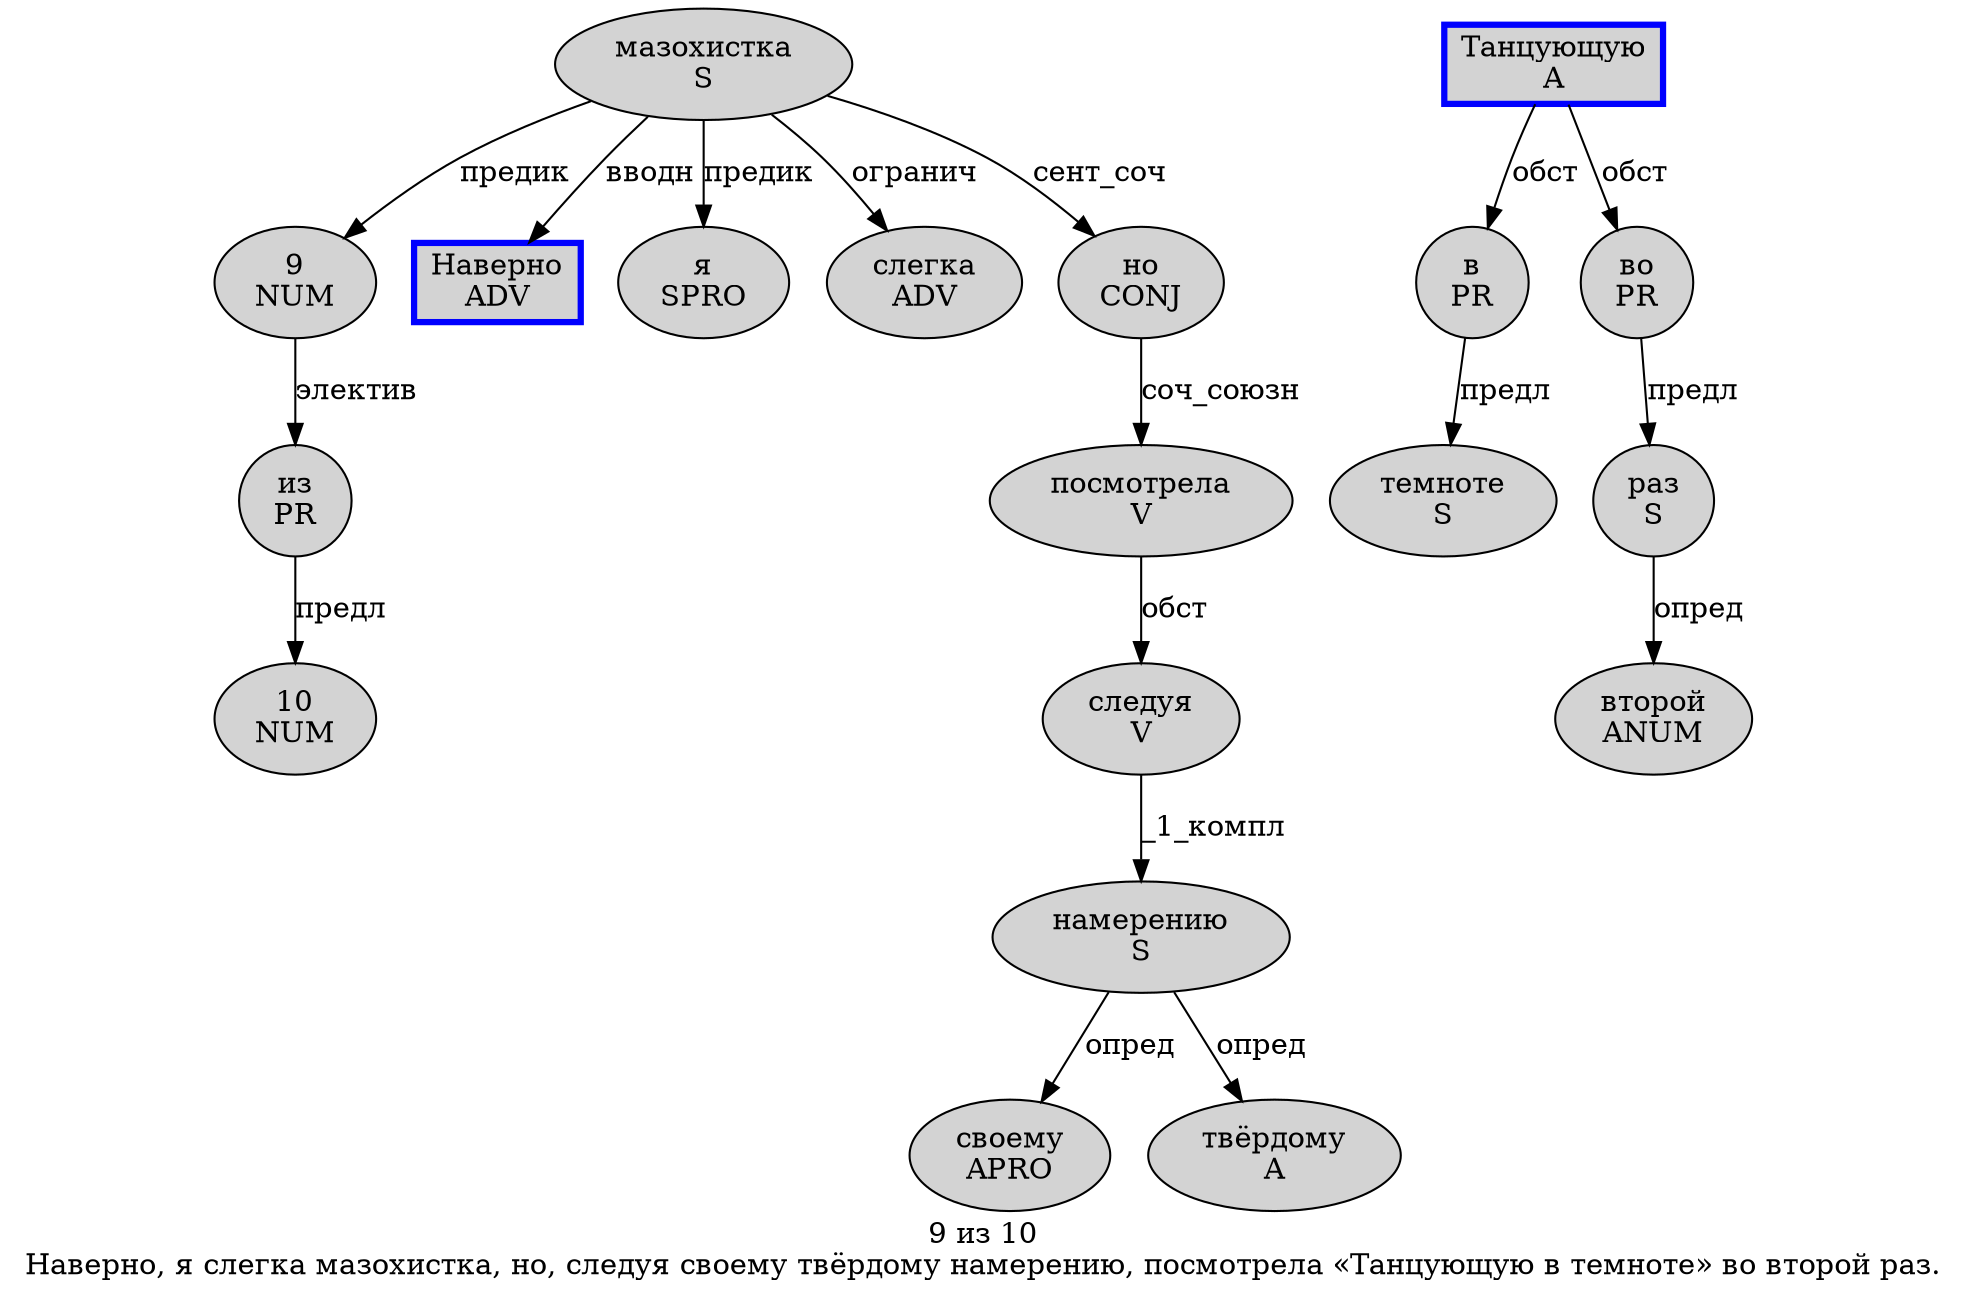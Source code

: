digraph SENTENCE_1187 {
	graph [label="9 из 10
Наверно, я слегка мазохистка, но, следуя своему твёрдому намерению, посмотрела «Танцующую в темноте» во второй раз."]
	node [style=filled]
		0 [label="9
NUM" color="" fillcolor=lightgray penwidth=1 shape=ellipse]
		1 [label="из
PR" color="" fillcolor=lightgray penwidth=1 shape=ellipse]
		2 [label="10
NUM" color="" fillcolor=lightgray penwidth=1 shape=ellipse]
		3 [label="Наверно
ADV" color=blue fillcolor=lightgray penwidth=3 shape=box]
		5 [label="я
SPRO" color="" fillcolor=lightgray penwidth=1 shape=ellipse]
		6 [label="слегка
ADV" color="" fillcolor=lightgray penwidth=1 shape=ellipse]
		7 [label="мазохистка
S" color="" fillcolor=lightgray penwidth=1 shape=ellipse]
		9 [label="но
CONJ" color="" fillcolor=lightgray penwidth=1 shape=ellipse]
		11 [label="следуя
V" color="" fillcolor=lightgray penwidth=1 shape=ellipse]
		12 [label="своему
APRO" color="" fillcolor=lightgray penwidth=1 shape=ellipse]
		13 [label="твёрдому
A" color="" fillcolor=lightgray penwidth=1 shape=ellipse]
		14 [label="намерению
S" color="" fillcolor=lightgray penwidth=1 shape=ellipse]
		16 [label="посмотрела
V" color="" fillcolor=lightgray penwidth=1 shape=ellipse]
		18 [label="Танцующую
A" color=blue fillcolor=lightgray penwidth=3 shape=box]
		19 [label="в
PR" color="" fillcolor=lightgray penwidth=1 shape=ellipse]
		20 [label="темноте
S" color="" fillcolor=lightgray penwidth=1 shape=ellipse]
		22 [label="во
PR" color="" fillcolor=lightgray penwidth=1 shape=ellipse]
		23 [label="второй
ANUM" color="" fillcolor=lightgray penwidth=1 shape=ellipse]
		24 [label="раз
S" color="" fillcolor=lightgray penwidth=1 shape=ellipse]
			0 -> 1 [label="электив"]
			1 -> 2 [label="предл"]
			14 -> 12 [label="опред"]
			14 -> 13 [label="опред"]
			19 -> 20 [label="предл"]
			7 -> 0 [label="предик"]
			7 -> 3 [label="вводн"]
			7 -> 5 [label="предик"]
			7 -> 6 [label="огранич"]
			7 -> 9 [label="сент_соч"]
			24 -> 23 [label="опред"]
			18 -> 19 [label="обст"]
			18 -> 22 [label="обст"]
			11 -> 14 [label="_1_компл"]
			16 -> 11 [label="обст"]
			9 -> 16 [label="соч_союзн"]
			22 -> 24 [label="предл"]
}